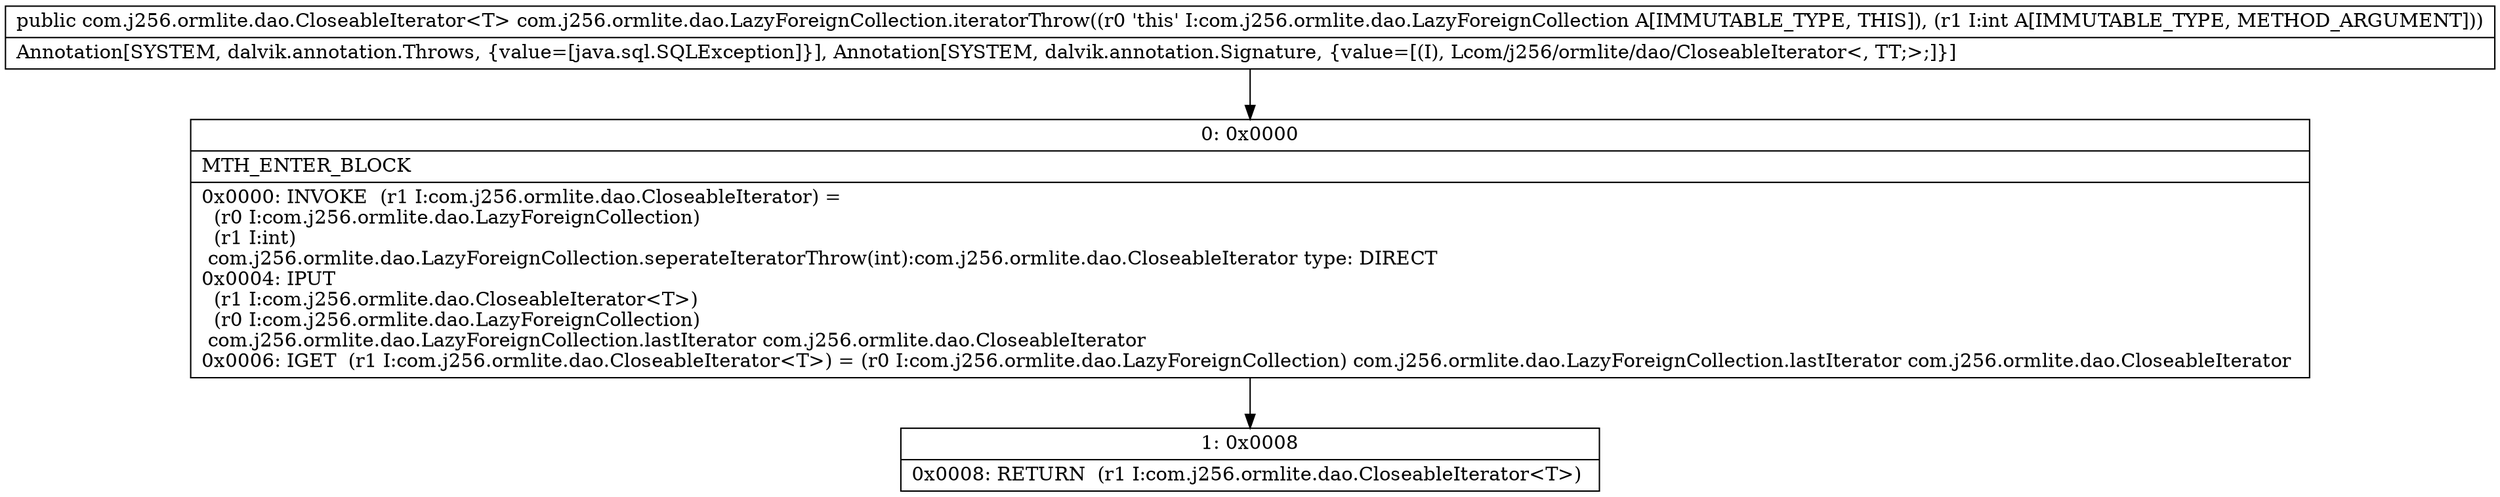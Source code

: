 digraph "CFG forcom.j256.ormlite.dao.LazyForeignCollection.iteratorThrow(I)Lcom\/j256\/ormlite\/dao\/CloseableIterator;" {
Node_0 [shape=record,label="{0\:\ 0x0000|MTH_ENTER_BLOCK\l|0x0000: INVOKE  (r1 I:com.j256.ormlite.dao.CloseableIterator) = \l  (r0 I:com.j256.ormlite.dao.LazyForeignCollection)\l  (r1 I:int)\l com.j256.ormlite.dao.LazyForeignCollection.seperateIteratorThrow(int):com.j256.ormlite.dao.CloseableIterator type: DIRECT \l0x0004: IPUT  \l  (r1 I:com.j256.ormlite.dao.CloseableIterator\<T\>)\l  (r0 I:com.j256.ormlite.dao.LazyForeignCollection)\l com.j256.ormlite.dao.LazyForeignCollection.lastIterator com.j256.ormlite.dao.CloseableIterator \l0x0006: IGET  (r1 I:com.j256.ormlite.dao.CloseableIterator\<T\>) = (r0 I:com.j256.ormlite.dao.LazyForeignCollection) com.j256.ormlite.dao.LazyForeignCollection.lastIterator com.j256.ormlite.dao.CloseableIterator \l}"];
Node_1 [shape=record,label="{1\:\ 0x0008|0x0008: RETURN  (r1 I:com.j256.ormlite.dao.CloseableIterator\<T\>) \l}"];
MethodNode[shape=record,label="{public com.j256.ormlite.dao.CloseableIterator\<T\> com.j256.ormlite.dao.LazyForeignCollection.iteratorThrow((r0 'this' I:com.j256.ormlite.dao.LazyForeignCollection A[IMMUTABLE_TYPE, THIS]), (r1 I:int A[IMMUTABLE_TYPE, METHOD_ARGUMENT]))  | Annotation[SYSTEM, dalvik.annotation.Throws, \{value=[java.sql.SQLException]\}], Annotation[SYSTEM, dalvik.annotation.Signature, \{value=[(I), Lcom\/j256\/ormlite\/dao\/CloseableIterator\<, TT;\>;]\}]\l}"];
MethodNode -> Node_0;
Node_0 -> Node_1;
}

